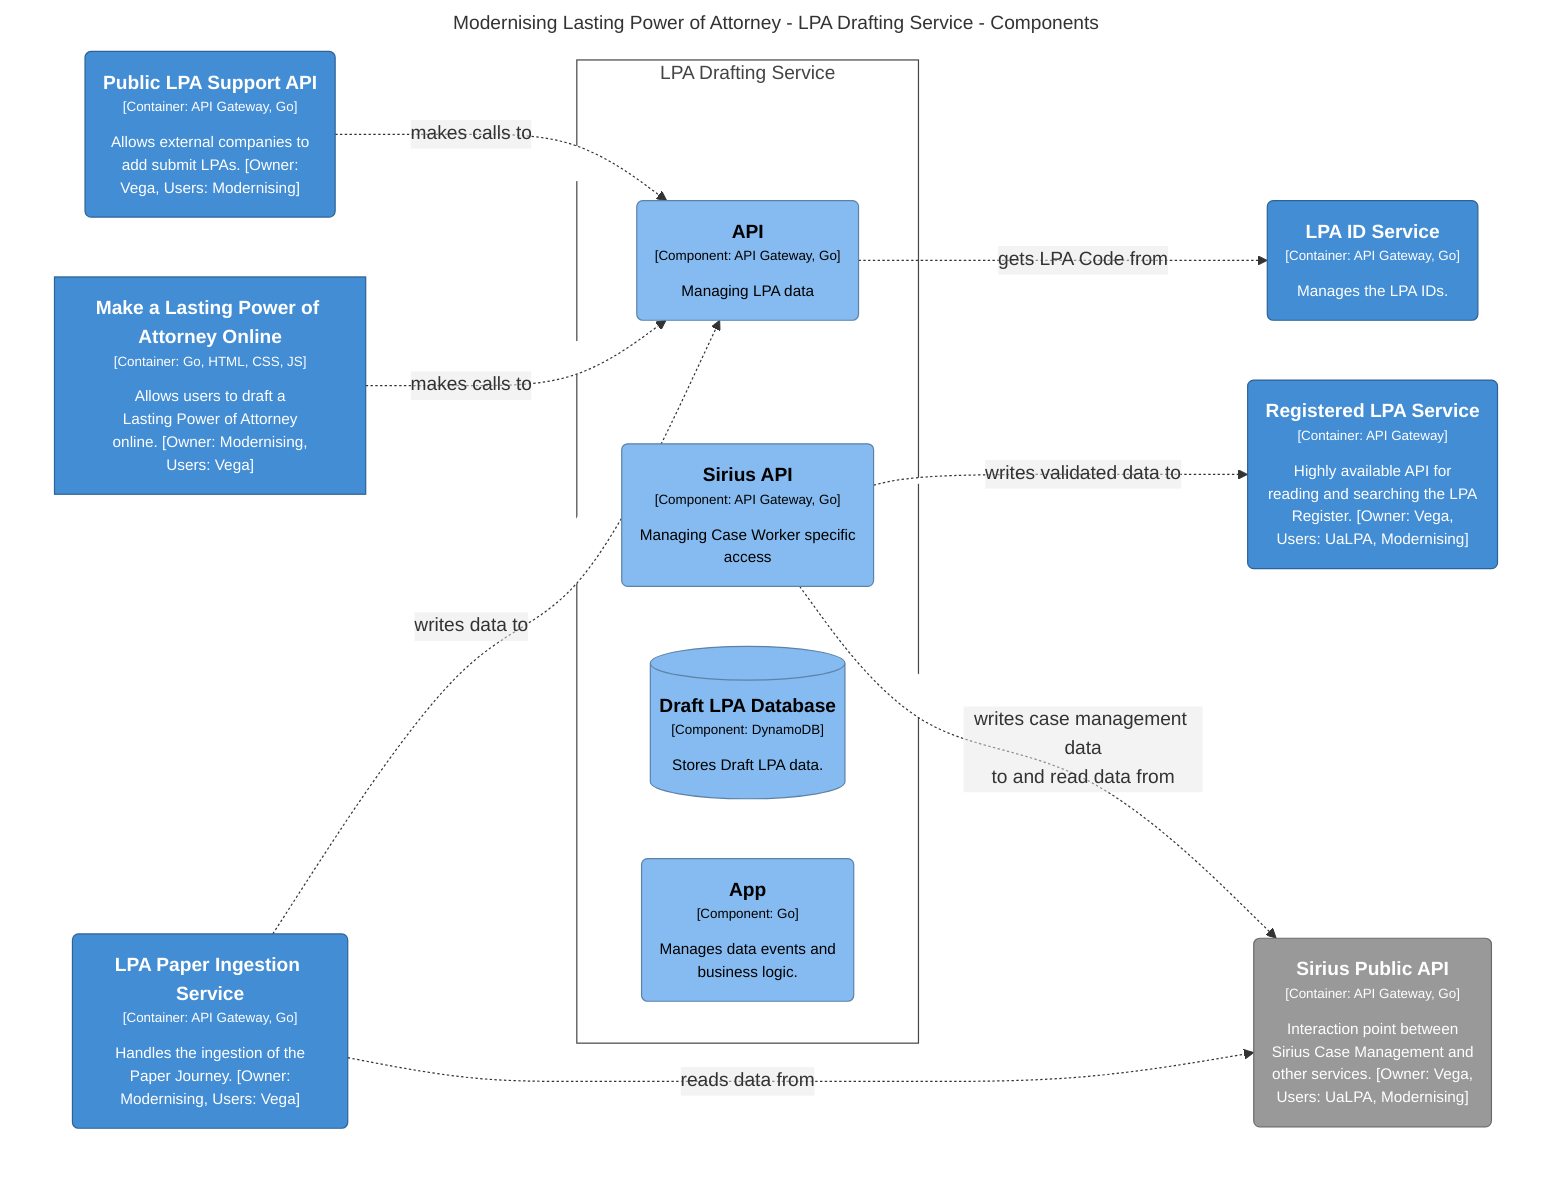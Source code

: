 graph TB
  linkStyle default fill:#ffffff

  subgraph diagram [Modernising Lasting Power of Attorney - LPA Drafting Service - Components]
    style diagram fill:#ffffff,stroke:#ffffff

    23("<div style='font-weight: bold'>LPA Paper Ingestion Service</div><div style='font-size: 70%; margin-top: 0px'>[Container: API Gateway, Go]</div><div style='font-size: 80%; margin-top:10px'>Handles the ingestion of the<br />Paper Journey. [Owner:<br />Modernising, Users: Vega]</div>")
    style 23 fill:#438dd5,stroke:#2e6295,color:#ffffff
    24("<div style='font-weight: bold'>Sirius Public API</div><div style='font-size: 70%; margin-top: 0px'>[Container: API Gateway, Go]</div><div style='font-size: 80%; margin-top:10px'>Interaction point between<br />Sirius Case Management and<br />other services. [Owner: Vega,<br />Users: UaLPA, Modernising]</div>")
    style 24 fill:#999999,stroke:#6b6b6b,color:#ffffff
    13("<div style='font-weight: bold'>Public LPA Support API</div><div style='font-size: 70%; margin-top: 0px'>[Container: API Gateway, Go]</div><div style='font-size: 80%; margin-top:10px'>Allows external companies to<br />add submit LPAs. [Owner:<br />Vega, Users: Modernising]</div>")
    style 13 fill:#438dd5,stroke:#2e6295,color:#ffffff
    14("<div style='font-weight: bold'>LPA ID Service</div><div style='font-size: 70%; margin-top: 0px'>[Container: API Gateway, Go]</div><div style='font-size: 80%; margin-top:10px'>Manages the LPA IDs.</div>")
    style 14 fill:#438dd5,stroke:#2e6295,color:#ffffff
    4["<div style='font-weight: bold'>Make a Lasting Power of Attorney Online</div><div style='font-size: 70%; margin-top: 0px'>[Container: Go, HTML, CSS, JS]</div><div style='font-size: 80%; margin-top:10px'>Allows users to draft a<br />Lasting Power of Attorney<br />online. [Owner: Modernising,<br />Users: Vega]</div>"]
    style 4 fill:#438dd5,stroke:#2e6295,color:#ffffff
    18("<div style='font-weight: bold'>Registered LPA Service</div><div style='font-size: 70%; margin-top: 0px'>[Container: API Gateway]</div><div style='font-size: 80%; margin-top:10px'>Highly available API for<br />reading and searching the LPA<br />Register. [Owner: Vega,<br />Users: UaLPA, Modernising]</div>")
    style 18 fill:#438dd5,stroke:#2e6295,color:#ffffff

    subgraph 8 [LPA Drafting Service]
      style 8 fill:#ffffff,stroke:#444444,color:#444444

      10("<div style='font-weight: bold'>Sirius API</div><div style='font-size: 70%; margin-top: 0px'>[Component: API Gateway, Go]</div><div style='font-size: 80%; margin-top:10px'>Managing Case Worker specific<br />access</div>")
      style 10 fill:#85bbf0,stroke:#5d82a8,color:#000000
      11[("<div style='font-weight: bold'>Draft LPA Database</div><div style='font-size: 70%; margin-top: 0px'>[Component: DynamoDB]</div><div style='font-size: 80%; margin-top:10px'>Stores Draft LPA data.</div>")]
      style 11 fill:#85bbf0,stroke:#5d82a8,color:#000000
      12("<div style='font-weight: bold'>App</div><div style='font-size: 70%; margin-top: 0px'>[Component: Go]</div><div style='font-size: 80%; margin-top:10px'>Manages data events and<br />business logic.</div>")
      style 12 fill:#85bbf0,stroke:#5d82a8,color:#000000
      9("<div style='font-weight: bold'>API</div><div style='font-size: 70%; margin-top: 0px'>[Component: API Gateway, Go]</div><div style='font-size: 80%; margin-top:10px'>Managing LPA data</div>")
      style 9 fill:#85bbf0,stroke:#5d82a8,color:#000000
    end

    13-. "<div>makes calls to</div><div style='font-size: 70%'></div>" .->9
    4-. "<div>makes calls to</div><div style='font-size: 70%'></div>" .->9
    9-. "<div>gets LPA Code from</div><div style='font-size: 70%'></div>" .->14
    10-. "<div>writes validated data to</div><div style='font-size: 70%'></div>" .->18
    10-. "<div>writes case management data<br />to and read data from</div><div style='font-size: 70%'></div>" .->24
    23-. "<div>reads data from</div><div style='font-size: 70%'></div>" .->24
    23-. "<div>writes data to</div><div style='font-size: 70%'></div>" .->9
  end
